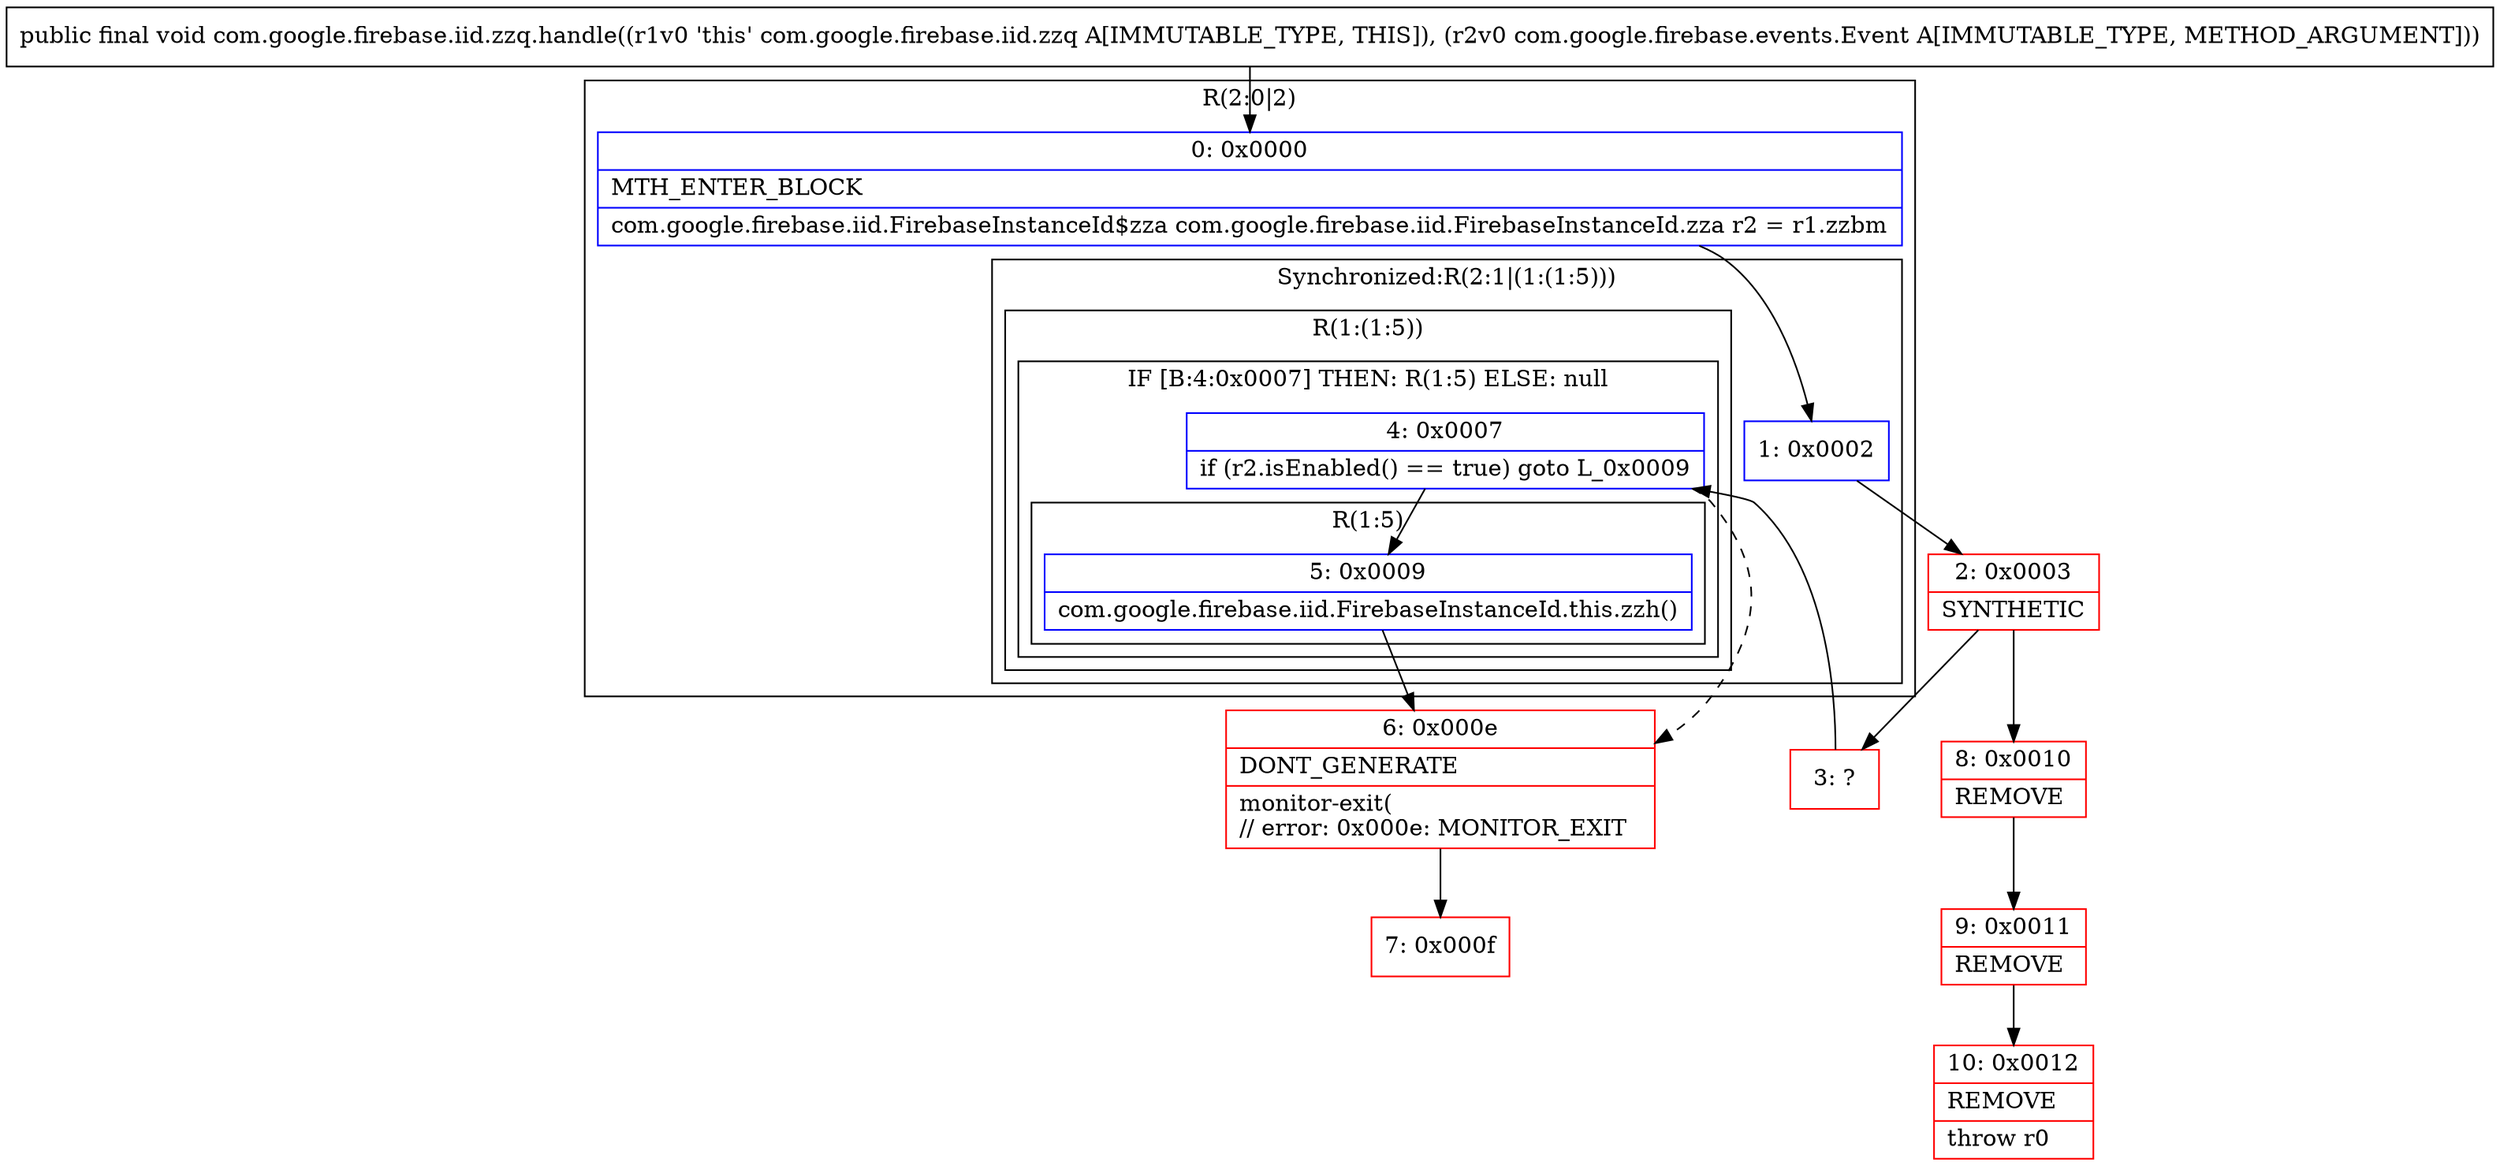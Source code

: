 digraph "CFG forcom.google.firebase.iid.zzq.handle(Lcom\/google\/firebase\/events\/Event;)V" {
subgraph cluster_Region_2033826197 {
label = "R(2:0|2)";
node [shape=record,color=blue];
Node_0 [shape=record,label="{0\:\ 0x0000|MTH_ENTER_BLOCK\l|com.google.firebase.iid.FirebaseInstanceId$zza com.google.firebase.iid.FirebaseInstanceId.zza r2 = r1.zzbm\l}"];
subgraph cluster_SynchronizedRegion_1467751142 {
label = "Synchronized:R(2:1|(1:(1:5)))";
node [shape=record,color=blue];
Node_1 [shape=record,label="{1\:\ 0x0002}"];
subgraph cluster_Region_412307684 {
label = "R(1:(1:5))";
node [shape=record,color=blue];
subgraph cluster_IfRegion_1271570218 {
label = "IF [B:4:0x0007] THEN: R(1:5) ELSE: null";
node [shape=record,color=blue];
Node_4 [shape=record,label="{4\:\ 0x0007|if (r2.isEnabled() == true) goto L_0x0009\l}"];
subgraph cluster_Region_466494244 {
label = "R(1:5)";
node [shape=record,color=blue];
Node_5 [shape=record,label="{5\:\ 0x0009|com.google.firebase.iid.FirebaseInstanceId.this.zzh()\l}"];
}
}
}
}
}
Node_2 [shape=record,color=red,label="{2\:\ 0x0003|SYNTHETIC\l}"];
Node_3 [shape=record,color=red,label="{3\:\ ?}"];
Node_6 [shape=record,color=red,label="{6\:\ 0x000e|DONT_GENERATE\l|monitor\-exit(\l\/\/ error: 0x000e: MONITOR_EXIT  \l}"];
Node_7 [shape=record,color=red,label="{7\:\ 0x000f}"];
Node_8 [shape=record,color=red,label="{8\:\ 0x0010|REMOVE\l}"];
Node_9 [shape=record,color=red,label="{9\:\ 0x0011|REMOVE\l}"];
Node_10 [shape=record,color=red,label="{10\:\ 0x0012|REMOVE\l|throw r0\l}"];
MethodNode[shape=record,label="{public final void com.google.firebase.iid.zzq.handle((r1v0 'this' com.google.firebase.iid.zzq A[IMMUTABLE_TYPE, THIS]), (r2v0 com.google.firebase.events.Event A[IMMUTABLE_TYPE, METHOD_ARGUMENT])) }"];
MethodNode -> Node_0;
Node_0 -> Node_1;
Node_1 -> Node_2;
Node_4 -> Node_5;
Node_4 -> Node_6[style=dashed];
Node_5 -> Node_6;
Node_2 -> Node_3;
Node_2 -> Node_8;
Node_3 -> Node_4;
Node_6 -> Node_7;
Node_8 -> Node_9;
Node_9 -> Node_10;
}

